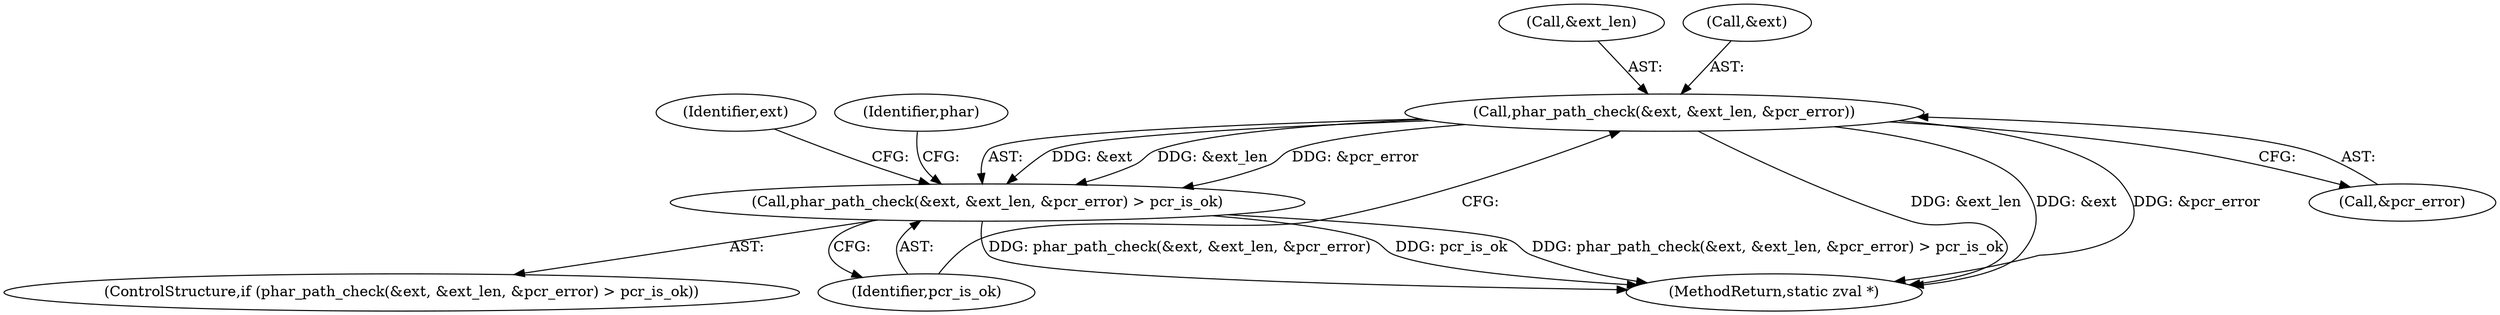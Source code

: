 digraph "0_php_b2cf3f064b8f5efef89bb084521b61318c71781b@pointer" {
"1000251" [label="(Call,phar_path_check(&ext, &ext_len, &pcr_error))"];
"1000250" [label="(Call,phar_path_check(&ext, &ext_len, &pcr_error) > pcr_is_ok)"];
"1000272" [label="(Identifier,ext)"];
"1000254" [label="(Call,&ext_len)"];
"1000249" [label="(ControlStructure,if (phar_path_check(&ext, &ext_len, &pcr_error) > pcr_is_ok))"];
"1000256" [label="(Call,&pcr_error)"];
"1000258" [label="(Identifier,pcr_is_ok)"];
"1000262" [label="(Identifier,phar)"];
"1000252" [label="(Call,&ext)"];
"1000251" [label="(Call,phar_path_check(&ext, &ext_len, &pcr_error))"];
"1000250" [label="(Call,phar_path_check(&ext, &ext_len, &pcr_error) > pcr_is_ok)"];
"1000686" [label="(MethodReturn,static zval *)"];
"1000251" -> "1000250"  [label="AST: "];
"1000251" -> "1000256"  [label="CFG: "];
"1000252" -> "1000251"  [label="AST: "];
"1000254" -> "1000251"  [label="AST: "];
"1000256" -> "1000251"  [label="AST: "];
"1000258" -> "1000251"  [label="CFG: "];
"1000251" -> "1000686"  [label="DDG: &ext_len"];
"1000251" -> "1000686"  [label="DDG: &ext"];
"1000251" -> "1000686"  [label="DDG: &pcr_error"];
"1000251" -> "1000250"  [label="DDG: &ext"];
"1000251" -> "1000250"  [label="DDG: &ext_len"];
"1000251" -> "1000250"  [label="DDG: &pcr_error"];
"1000250" -> "1000249"  [label="AST: "];
"1000250" -> "1000258"  [label="CFG: "];
"1000258" -> "1000250"  [label="AST: "];
"1000262" -> "1000250"  [label="CFG: "];
"1000272" -> "1000250"  [label="CFG: "];
"1000250" -> "1000686"  [label="DDG: phar_path_check(&ext, &ext_len, &pcr_error)"];
"1000250" -> "1000686"  [label="DDG: pcr_is_ok"];
"1000250" -> "1000686"  [label="DDG: phar_path_check(&ext, &ext_len, &pcr_error) > pcr_is_ok"];
}
